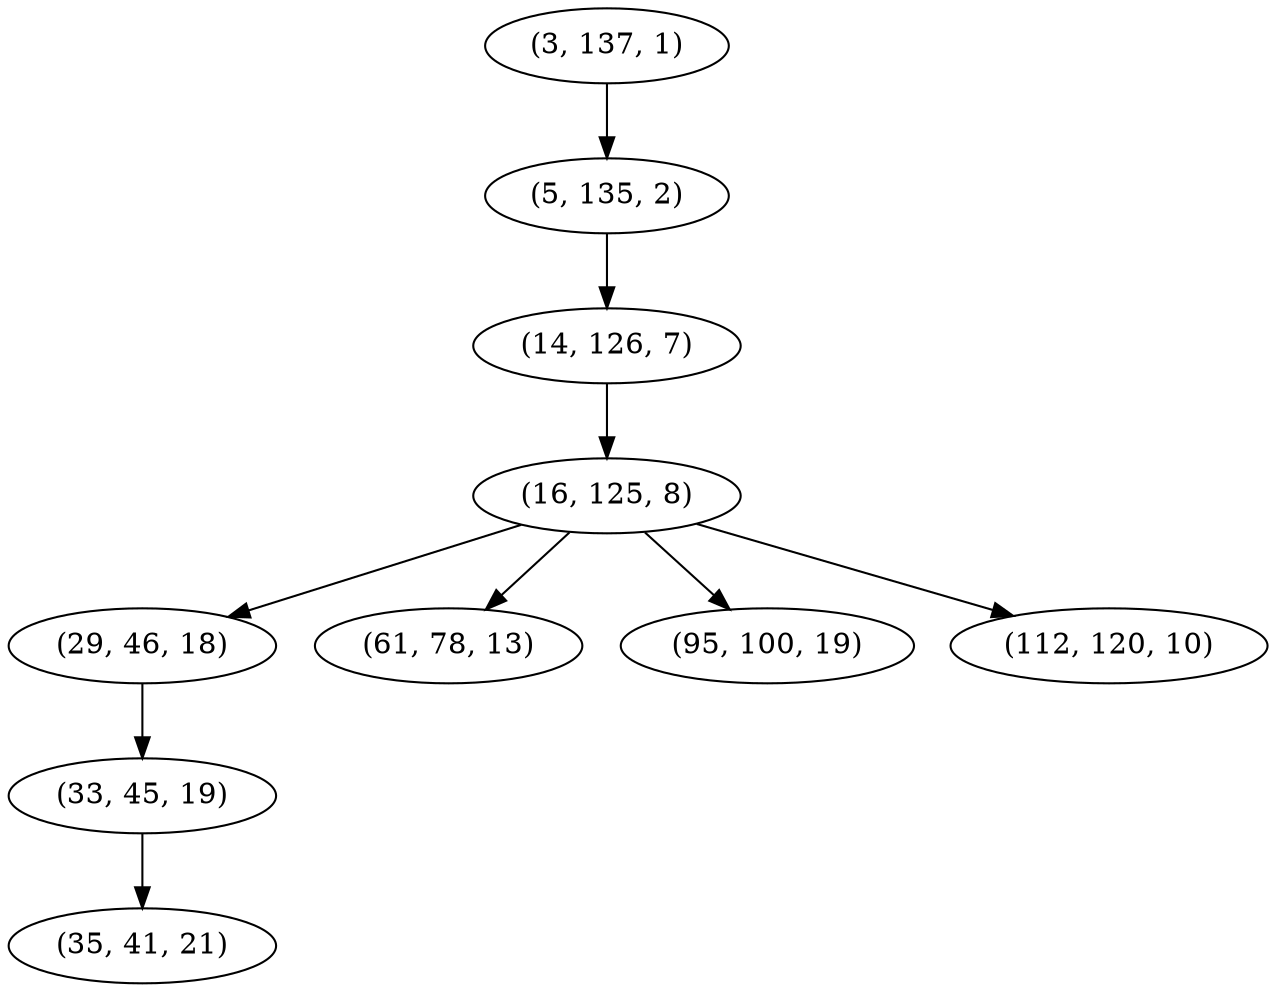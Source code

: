 digraph tree {
    "(3, 137, 1)";
    "(5, 135, 2)";
    "(14, 126, 7)";
    "(16, 125, 8)";
    "(29, 46, 18)";
    "(33, 45, 19)";
    "(35, 41, 21)";
    "(61, 78, 13)";
    "(95, 100, 19)";
    "(112, 120, 10)";
    "(3, 137, 1)" -> "(5, 135, 2)";
    "(5, 135, 2)" -> "(14, 126, 7)";
    "(14, 126, 7)" -> "(16, 125, 8)";
    "(16, 125, 8)" -> "(29, 46, 18)";
    "(16, 125, 8)" -> "(61, 78, 13)";
    "(16, 125, 8)" -> "(95, 100, 19)";
    "(16, 125, 8)" -> "(112, 120, 10)";
    "(29, 46, 18)" -> "(33, 45, 19)";
    "(33, 45, 19)" -> "(35, 41, 21)";
}
